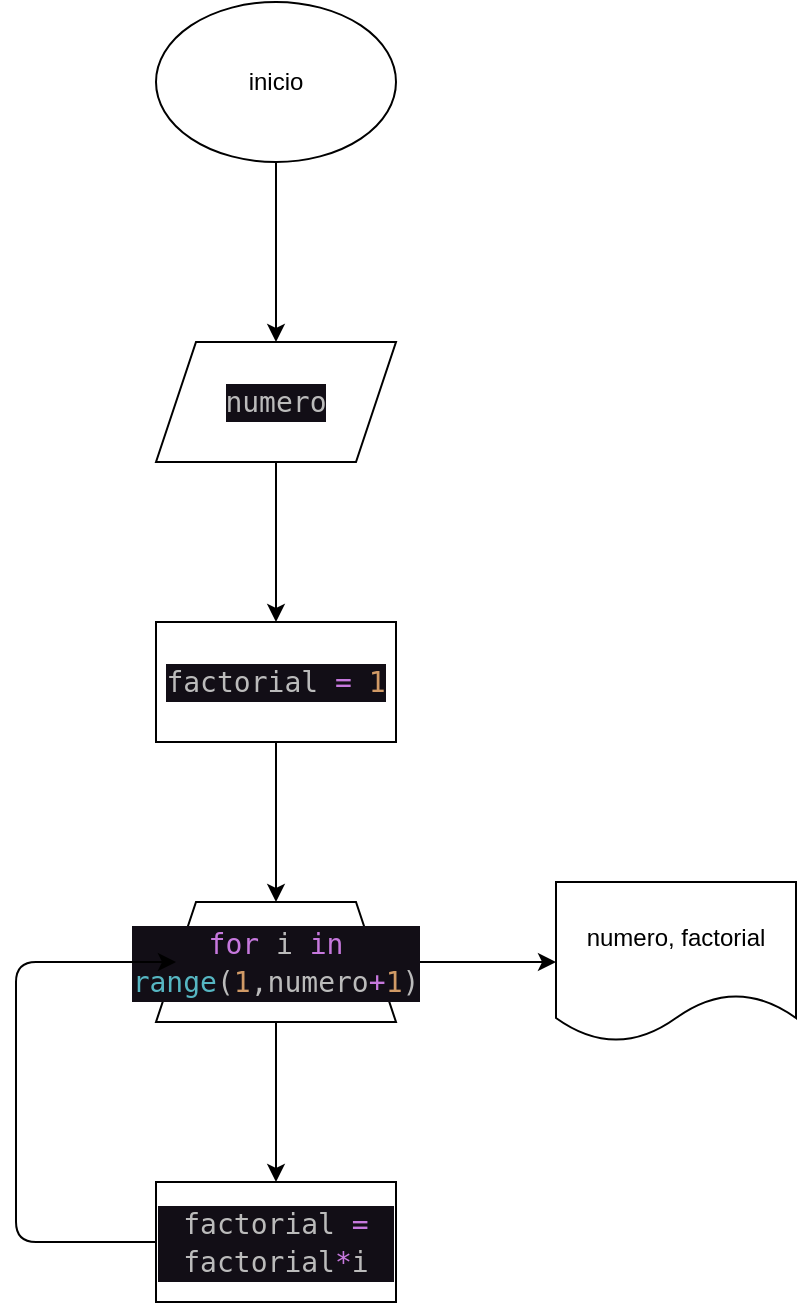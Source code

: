 <mxfile>
    <diagram id="qdAgpZvowffzs5ZYyKm8" name="Page-1">
        <mxGraphModel dx="307" dy="433" grid="1" gridSize="10" guides="1" tooltips="1" connect="1" arrows="1" fold="1" page="1" pageScale="1" pageWidth="850" pageHeight="1100" math="0" shadow="0">
            <root>
                <mxCell id="0"/>
                <mxCell id="1" parent="0"/>
                <mxCell id="4" value="" style="edgeStyle=none;html=1;" edge="1" parent="1" source="2" target="3">
                    <mxGeometry relative="1" as="geometry"/>
                </mxCell>
                <mxCell id="2" value="inicio" style="ellipse;whiteSpace=wrap;html=1;" vertex="1" parent="1">
                    <mxGeometry x="360" y="190" width="120" height="80" as="geometry"/>
                </mxCell>
                <mxCell id="6" value="" style="edgeStyle=none;html=1;" edge="1" parent="1" source="3" target="5">
                    <mxGeometry relative="1" as="geometry"/>
                </mxCell>
                <mxCell id="3" value="&lt;div style=&quot;color: rgb(187, 187, 187); background-color: rgb(18, 14, 22); font-family: &amp;quot;Droid Sans Mono&amp;quot;, &amp;quot;monospace&amp;quot;, monospace; font-size: 14px; line-height: 19px;&quot;&gt;numero&lt;/div&gt;" style="shape=parallelogram;perimeter=parallelogramPerimeter;whiteSpace=wrap;html=1;fixedSize=1;" vertex="1" parent="1">
                    <mxGeometry x="360" y="360" width="120" height="60" as="geometry"/>
                </mxCell>
                <mxCell id="8" value="" style="edgeStyle=none;html=1;" edge="1" parent="1" source="5" target="7">
                    <mxGeometry relative="1" as="geometry"/>
                </mxCell>
                <mxCell id="5" value="&lt;div style=&quot;color: rgb(187, 187, 187); background-color: rgb(18, 14, 22); font-family: &amp;quot;Droid Sans Mono&amp;quot;, &amp;quot;monospace&amp;quot;, monospace; font-size: 14px; line-height: 19px;&quot;&gt;factorial &lt;span style=&quot;color: #c678dd;&quot;&gt;=&lt;/span&gt; &lt;span style=&quot;color: #d19a66;&quot;&gt;1&lt;/span&gt;&lt;/div&gt;" style="whiteSpace=wrap;html=1;" vertex="1" parent="1">
                    <mxGeometry x="360" y="500" width="120" height="60" as="geometry"/>
                </mxCell>
                <mxCell id="10" value="" style="edgeStyle=none;html=1;" edge="1" parent="1" source="7" target="9">
                    <mxGeometry relative="1" as="geometry"/>
                </mxCell>
                <mxCell id="13" value="" style="edgeStyle=none;html=1;" edge="1" parent="1" source="7" target="12">
                    <mxGeometry relative="1" as="geometry"/>
                </mxCell>
                <mxCell id="7" value="&lt;div style=&quot;color: rgb(187, 187, 187); background-color: rgb(18, 14, 22); font-family: &amp;quot;Droid Sans Mono&amp;quot;, &amp;quot;monospace&amp;quot;, monospace; font-weight: normal; font-size: 14px; line-height: 19px;&quot;&gt;&lt;div&gt;&lt;span style=&quot;color: #c678dd;&quot;&gt;for&lt;/span&gt;&lt;span style=&quot;color: #bbbbbb;&quot;&gt; i &lt;/span&gt;&lt;span style=&quot;color: #c678dd;&quot;&gt;in&lt;/span&gt;&lt;span style=&quot;color: #bbbbbb;&quot;&gt; &lt;/span&gt;&lt;span style=&quot;color: #56b6c2;&quot;&gt;range&lt;/span&gt;&lt;span style=&quot;color: #bbbbbb;&quot;&gt;(&lt;/span&gt;&lt;span style=&quot;color: #d19a66;&quot;&gt;1&lt;/span&gt;&lt;span style=&quot;color: #bbbbbb;&quot;&gt;,numero&lt;/span&gt;&lt;span style=&quot;color: #c678dd;&quot;&gt;+&lt;/span&gt;&lt;span style=&quot;color: #d19a66;&quot;&gt;1&lt;/span&gt;&lt;span style=&quot;color: #bbbbbb;&quot;&gt;)&lt;/span&gt;&lt;/div&gt;&lt;/div&gt;" style="shape=trapezoid;perimeter=trapezoidPerimeter;whiteSpace=wrap;html=1;fixedSize=1;" vertex="1" parent="1">
                    <mxGeometry x="360" y="640" width="120" height="60" as="geometry"/>
                </mxCell>
                <mxCell id="11" style="edgeStyle=none;html=1;entryX=0;entryY=0.5;entryDx=0;entryDy=0;" edge="1" parent="1" source="9" target="7">
                    <mxGeometry relative="1" as="geometry">
                        <mxPoint x="380" y="600" as="targetPoint"/>
                        <Array as="points">
                            <mxPoint x="290" y="810"/>
                            <mxPoint x="290" y="670"/>
                        </Array>
                    </mxGeometry>
                </mxCell>
                <mxCell id="9" value="&lt;div style=&quot;color: rgb(187, 187, 187); background-color: rgb(18, 14, 22); font-family: &amp;quot;Droid Sans Mono&amp;quot;, &amp;quot;monospace&amp;quot;, monospace; font-size: 14px; line-height: 19px;&quot;&gt;factorial &lt;span style=&quot;color: #c678dd;&quot;&gt;=&lt;/span&gt; factorial&lt;span style=&quot;color: #c678dd;&quot;&gt;*&lt;/span&gt;i&lt;/div&gt;" style="whiteSpace=wrap;html=1;" vertex="1" parent="1">
                    <mxGeometry x="360" y="780" width="120" height="60" as="geometry"/>
                </mxCell>
                <mxCell id="12" value="numero, factorial" style="shape=document;whiteSpace=wrap;html=1;boundedLbl=1;" vertex="1" parent="1">
                    <mxGeometry x="560" y="630" width="120" height="80" as="geometry"/>
                </mxCell>
            </root>
        </mxGraphModel>
    </diagram>
</mxfile>